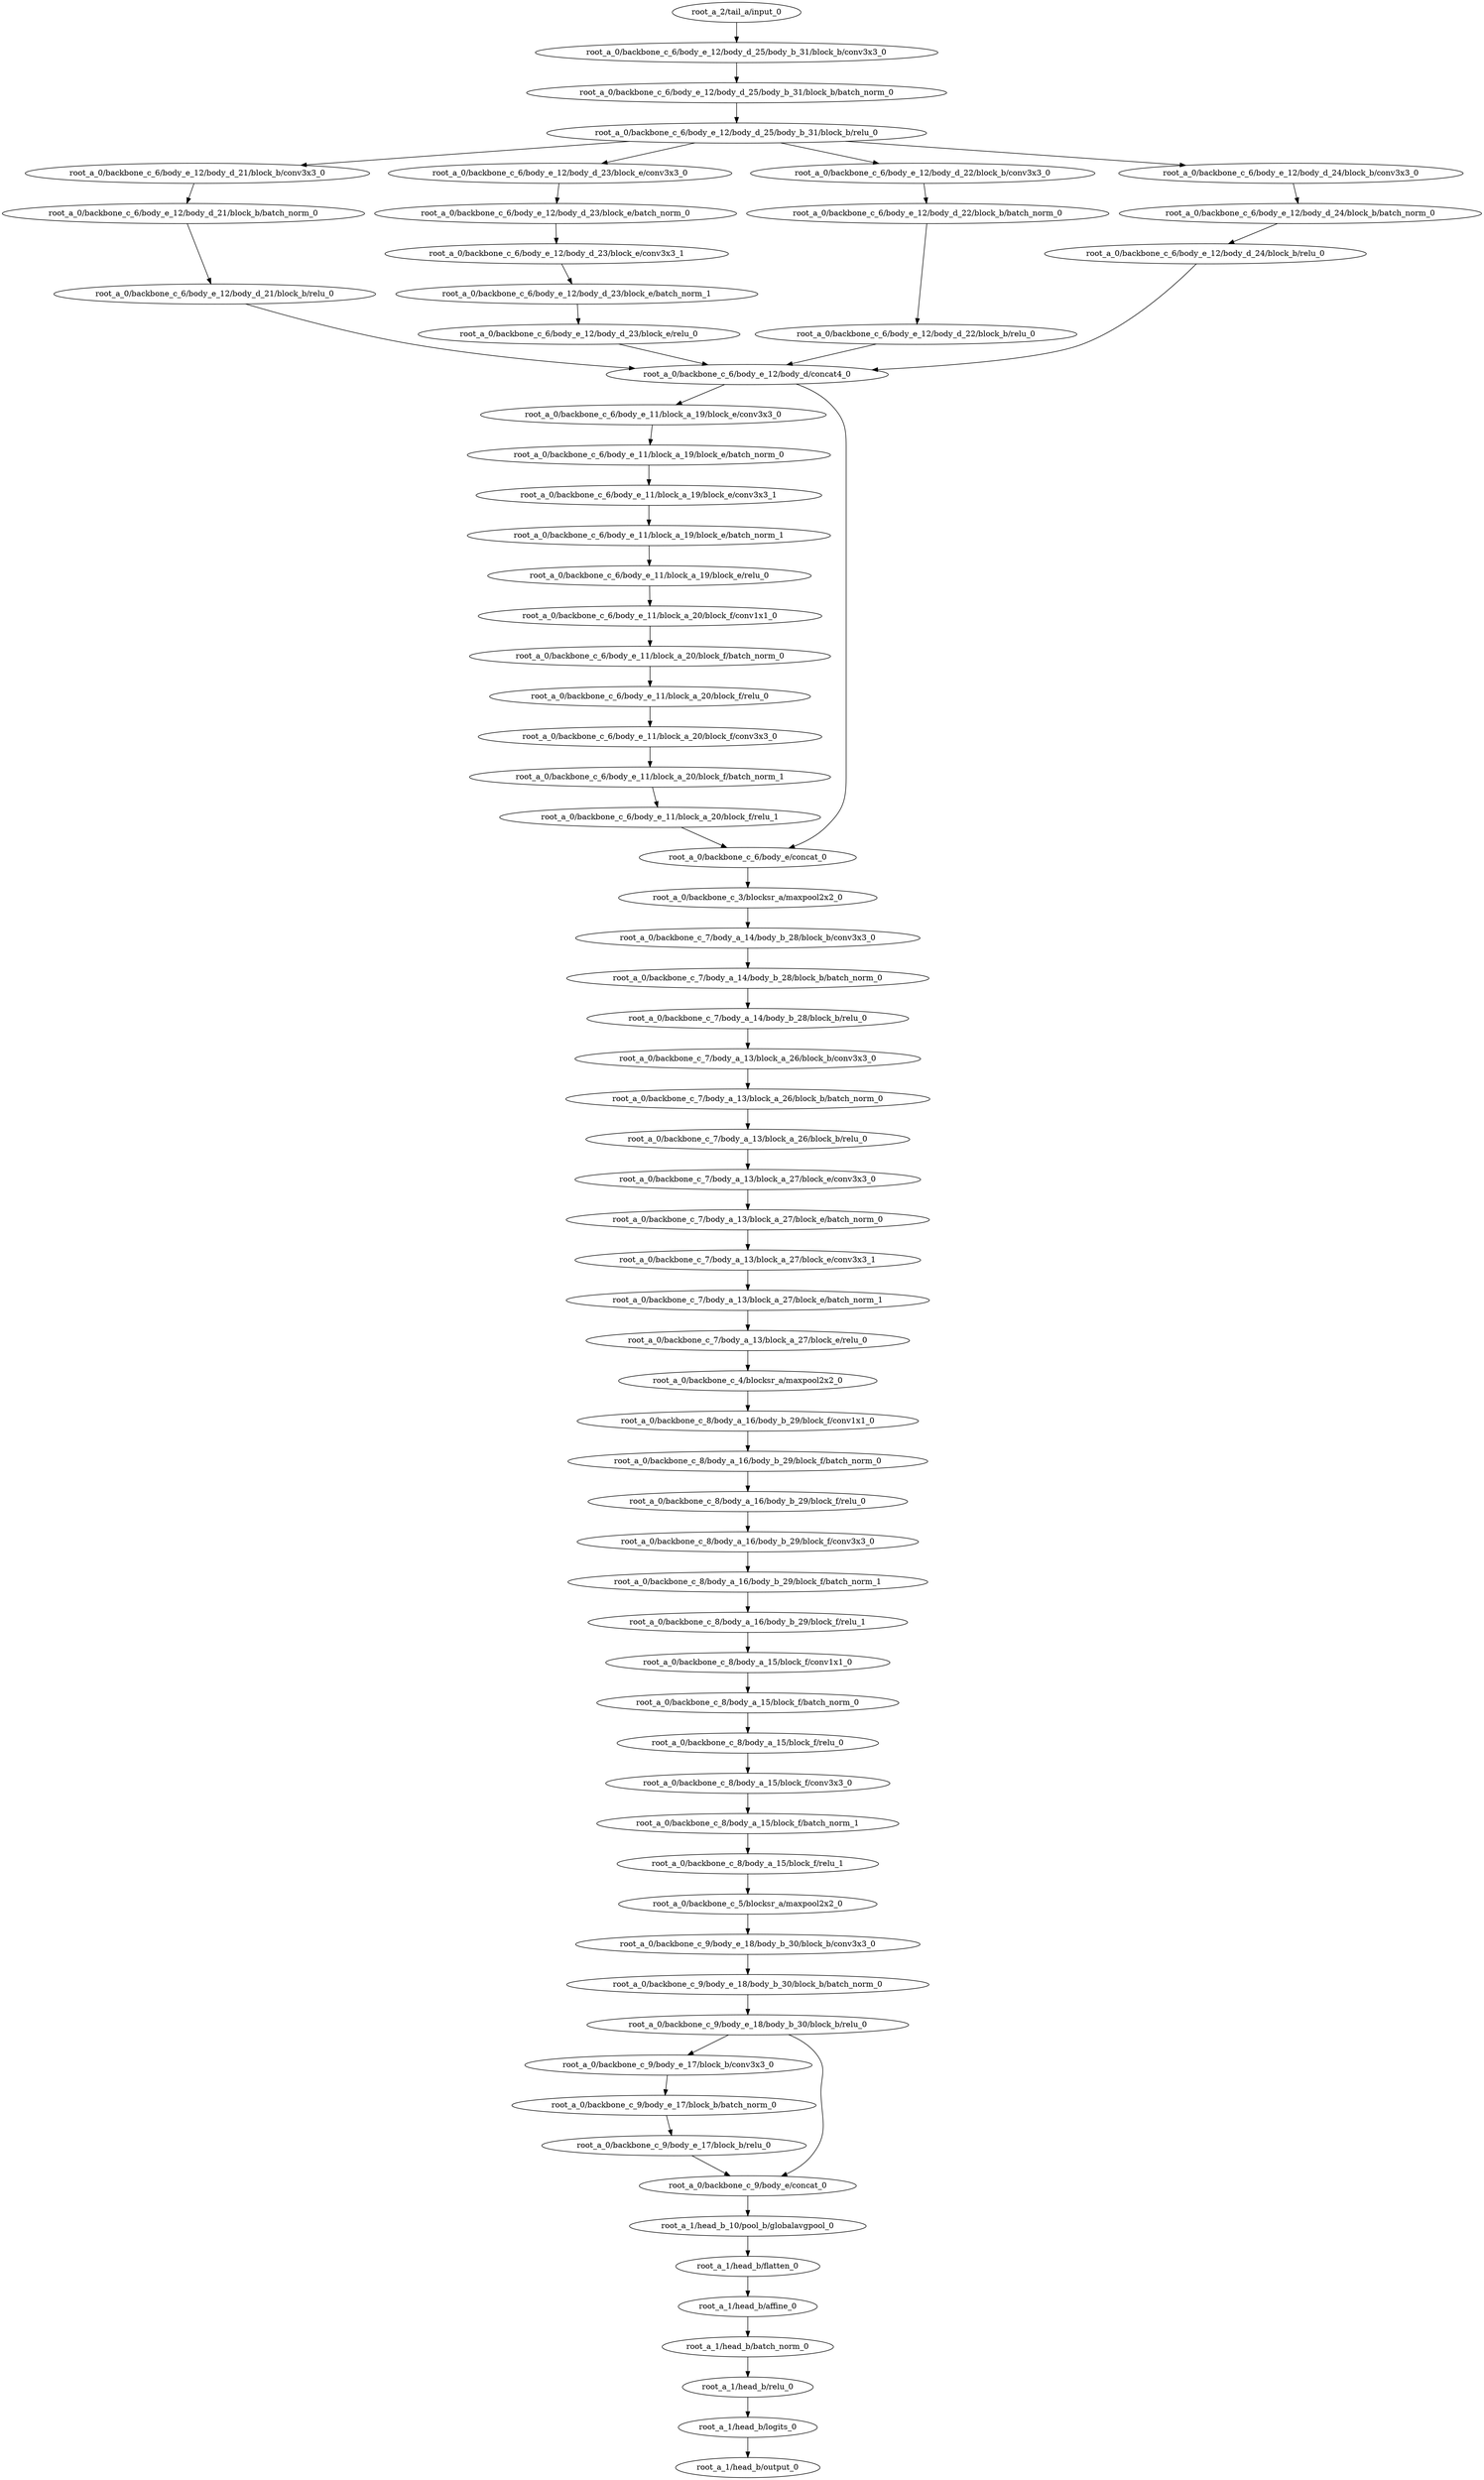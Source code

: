 digraph root_a {
	"root_a_2/tail_a/input_0"
	"root_a_0/backbone_c_6/body_e_12/body_d_25/body_b_31/block_b/conv3x3_0"
	"root_a_0/backbone_c_6/body_e_12/body_d_25/body_b_31/block_b/batch_norm_0"
	"root_a_0/backbone_c_6/body_e_12/body_d_25/body_b_31/block_b/relu_0"
	"root_a_0/backbone_c_6/body_e_12/body_d_21/block_b/conv3x3_0"
	"root_a_0/backbone_c_6/body_e_12/body_d_21/block_b/batch_norm_0"
	"root_a_0/backbone_c_6/body_e_12/body_d_21/block_b/relu_0"
	"root_a_0/backbone_c_6/body_e_12/body_d_23/block_e/conv3x3_0"
	"root_a_0/backbone_c_6/body_e_12/body_d_23/block_e/batch_norm_0"
	"root_a_0/backbone_c_6/body_e_12/body_d_23/block_e/conv3x3_1"
	"root_a_0/backbone_c_6/body_e_12/body_d_23/block_e/batch_norm_1"
	"root_a_0/backbone_c_6/body_e_12/body_d_23/block_e/relu_0"
	"root_a_0/backbone_c_6/body_e_12/body_d_22/block_b/conv3x3_0"
	"root_a_0/backbone_c_6/body_e_12/body_d_22/block_b/batch_norm_0"
	"root_a_0/backbone_c_6/body_e_12/body_d_22/block_b/relu_0"
	"root_a_0/backbone_c_6/body_e_12/body_d_24/block_b/conv3x3_0"
	"root_a_0/backbone_c_6/body_e_12/body_d_24/block_b/batch_norm_0"
	"root_a_0/backbone_c_6/body_e_12/body_d_24/block_b/relu_0"
	"root_a_0/backbone_c_6/body_e_12/body_d/concat4_0"
	"root_a_0/backbone_c_6/body_e_11/block_a_19/block_e/conv3x3_0"
	"root_a_0/backbone_c_6/body_e_11/block_a_19/block_e/batch_norm_0"
	"root_a_0/backbone_c_6/body_e_11/block_a_19/block_e/conv3x3_1"
	"root_a_0/backbone_c_6/body_e_11/block_a_19/block_e/batch_norm_1"
	"root_a_0/backbone_c_6/body_e_11/block_a_19/block_e/relu_0"
	"root_a_0/backbone_c_6/body_e_11/block_a_20/block_f/conv1x1_0"
	"root_a_0/backbone_c_6/body_e_11/block_a_20/block_f/batch_norm_0"
	"root_a_0/backbone_c_6/body_e_11/block_a_20/block_f/relu_0"
	"root_a_0/backbone_c_6/body_e_11/block_a_20/block_f/conv3x3_0"
	"root_a_0/backbone_c_6/body_e_11/block_a_20/block_f/batch_norm_1"
	"root_a_0/backbone_c_6/body_e_11/block_a_20/block_f/relu_1"
	"root_a_0/backbone_c_6/body_e/concat_0"
	"root_a_0/backbone_c_3/blocksr_a/maxpool2x2_0"
	"root_a_0/backbone_c_7/body_a_14/body_b_28/block_b/conv3x3_0"
	"root_a_0/backbone_c_7/body_a_14/body_b_28/block_b/batch_norm_0"
	"root_a_0/backbone_c_7/body_a_14/body_b_28/block_b/relu_0"
	"root_a_0/backbone_c_7/body_a_13/block_a_26/block_b/conv3x3_0"
	"root_a_0/backbone_c_7/body_a_13/block_a_26/block_b/batch_norm_0"
	"root_a_0/backbone_c_7/body_a_13/block_a_26/block_b/relu_0"
	"root_a_0/backbone_c_7/body_a_13/block_a_27/block_e/conv3x3_0"
	"root_a_0/backbone_c_7/body_a_13/block_a_27/block_e/batch_norm_0"
	"root_a_0/backbone_c_7/body_a_13/block_a_27/block_e/conv3x3_1"
	"root_a_0/backbone_c_7/body_a_13/block_a_27/block_e/batch_norm_1"
	"root_a_0/backbone_c_7/body_a_13/block_a_27/block_e/relu_0"
	"root_a_0/backbone_c_4/blocksr_a/maxpool2x2_0"
	"root_a_0/backbone_c_8/body_a_16/body_b_29/block_f/conv1x1_0"
	"root_a_0/backbone_c_8/body_a_16/body_b_29/block_f/batch_norm_0"
	"root_a_0/backbone_c_8/body_a_16/body_b_29/block_f/relu_0"
	"root_a_0/backbone_c_8/body_a_16/body_b_29/block_f/conv3x3_0"
	"root_a_0/backbone_c_8/body_a_16/body_b_29/block_f/batch_norm_1"
	"root_a_0/backbone_c_8/body_a_16/body_b_29/block_f/relu_1"
	"root_a_0/backbone_c_8/body_a_15/block_f/conv1x1_0"
	"root_a_0/backbone_c_8/body_a_15/block_f/batch_norm_0"
	"root_a_0/backbone_c_8/body_a_15/block_f/relu_0"
	"root_a_0/backbone_c_8/body_a_15/block_f/conv3x3_0"
	"root_a_0/backbone_c_8/body_a_15/block_f/batch_norm_1"
	"root_a_0/backbone_c_8/body_a_15/block_f/relu_1"
	"root_a_0/backbone_c_5/blocksr_a/maxpool2x2_0"
	"root_a_0/backbone_c_9/body_e_18/body_b_30/block_b/conv3x3_0"
	"root_a_0/backbone_c_9/body_e_18/body_b_30/block_b/batch_norm_0"
	"root_a_0/backbone_c_9/body_e_18/body_b_30/block_b/relu_0"
	"root_a_0/backbone_c_9/body_e_17/block_b/conv3x3_0"
	"root_a_0/backbone_c_9/body_e_17/block_b/batch_norm_0"
	"root_a_0/backbone_c_9/body_e_17/block_b/relu_0"
	"root_a_0/backbone_c_9/body_e/concat_0"
	"root_a_1/head_b_10/pool_b/globalavgpool_0"
	"root_a_1/head_b/flatten_0"
	"root_a_1/head_b/affine_0"
	"root_a_1/head_b/batch_norm_0"
	"root_a_1/head_b/relu_0"
	"root_a_1/head_b/logits_0"
	"root_a_1/head_b/output_0"

	"root_a_2/tail_a/input_0" -> "root_a_0/backbone_c_6/body_e_12/body_d_25/body_b_31/block_b/conv3x3_0"
	"root_a_0/backbone_c_6/body_e_12/body_d_25/body_b_31/block_b/conv3x3_0" -> "root_a_0/backbone_c_6/body_e_12/body_d_25/body_b_31/block_b/batch_norm_0"
	"root_a_0/backbone_c_6/body_e_12/body_d_25/body_b_31/block_b/batch_norm_0" -> "root_a_0/backbone_c_6/body_e_12/body_d_25/body_b_31/block_b/relu_0"
	"root_a_0/backbone_c_6/body_e_12/body_d_25/body_b_31/block_b/relu_0" -> "root_a_0/backbone_c_6/body_e_12/body_d_21/block_b/conv3x3_0"
	"root_a_0/backbone_c_6/body_e_12/body_d_21/block_b/conv3x3_0" -> "root_a_0/backbone_c_6/body_e_12/body_d_21/block_b/batch_norm_0"
	"root_a_0/backbone_c_6/body_e_12/body_d_21/block_b/batch_norm_0" -> "root_a_0/backbone_c_6/body_e_12/body_d_21/block_b/relu_0"
	"root_a_0/backbone_c_6/body_e_12/body_d_25/body_b_31/block_b/relu_0" -> "root_a_0/backbone_c_6/body_e_12/body_d_23/block_e/conv3x3_0"
	"root_a_0/backbone_c_6/body_e_12/body_d_23/block_e/conv3x3_0" -> "root_a_0/backbone_c_6/body_e_12/body_d_23/block_e/batch_norm_0"
	"root_a_0/backbone_c_6/body_e_12/body_d_23/block_e/batch_norm_0" -> "root_a_0/backbone_c_6/body_e_12/body_d_23/block_e/conv3x3_1"
	"root_a_0/backbone_c_6/body_e_12/body_d_23/block_e/conv3x3_1" -> "root_a_0/backbone_c_6/body_e_12/body_d_23/block_e/batch_norm_1"
	"root_a_0/backbone_c_6/body_e_12/body_d_23/block_e/batch_norm_1" -> "root_a_0/backbone_c_6/body_e_12/body_d_23/block_e/relu_0"
	"root_a_0/backbone_c_6/body_e_12/body_d_25/body_b_31/block_b/relu_0" -> "root_a_0/backbone_c_6/body_e_12/body_d_22/block_b/conv3x3_0"
	"root_a_0/backbone_c_6/body_e_12/body_d_22/block_b/conv3x3_0" -> "root_a_0/backbone_c_6/body_e_12/body_d_22/block_b/batch_norm_0"
	"root_a_0/backbone_c_6/body_e_12/body_d_22/block_b/batch_norm_0" -> "root_a_0/backbone_c_6/body_e_12/body_d_22/block_b/relu_0"
	"root_a_0/backbone_c_6/body_e_12/body_d_25/body_b_31/block_b/relu_0" -> "root_a_0/backbone_c_6/body_e_12/body_d_24/block_b/conv3x3_0"
	"root_a_0/backbone_c_6/body_e_12/body_d_24/block_b/conv3x3_0" -> "root_a_0/backbone_c_6/body_e_12/body_d_24/block_b/batch_norm_0"
	"root_a_0/backbone_c_6/body_e_12/body_d_24/block_b/batch_norm_0" -> "root_a_0/backbone_c_6/body_e_12/body_d_24/block_b/relu_0"
	"root_a_0/backbone_c_6/body_e_12/body_d_21/block_b/relu_0" -> "root_a_0/backbone_c_6/body_e_12/body_d/concat4_0"
	"root_a_0/backbone_c_6/body_e_12/body_d_23/block_e/relu_0" -> "root_a_0/backbone_c_6/body_e_12/body_d/concat4_0"
	"root_a_0/backbone_c_6/body_e_12/body_d_22/block_b/relu_0" -> "root_a_0/backbone_c_6/body_e_12/body_d/concat4_0"
	"root_a_0/backbone_c_6/body_e_12/body_d_24/block_b/relu_0" -> "root_a_0/backbone_c_6/body_e_12/body_d/concat4_0"
	"root_a_0/backbone_c_6/body_e_12/body_d/concat4_0" -> "root_a_0/backbone_c_6/body_e_11/block_a_19/block_e/conv3x3_0"
	"root_a_0/backbone_c_6/body_e_11/block_a_19/block_e/conv3x3_0" -> "root_a_0/backbone_c_6/body_e_11/block_a_19/block_e/batch_norm_0"
	"root_a_0/backbone_c_6/body_e_11/block_a_19/block_e/batch_norm_0" -> "root_a_0/backbone_c_6/body_e_11/block_a_19/block_e/conv3x3_1"
	"root_a_0/backbone_c_6/body_e_11/block_a_19/block_e/conv3x3_1" -> "root_a_0/backbone_c_6/body_e_11/block_a_19/block_e/batch_norm_1"
	"root_a_0/backbone_c_6/body_e_11/block_a_19/block_e/batch_norm_1" -> "root_a_0/backbone_c_6/body_e_11/block_a_19/block_e/relu_0"
	"root_a_0/backbone_c_6/body_e_11/block_a_19/block_e/relu_0" -> "root_a_0/backbone_c_6/body_e_11/block_a_20/block_f/conv1x1_0"
	"root_a_0/backbone_c_6/body_e_11/block_a_20/block_f/conv1x1_0" -> "root_a_0/backbone_c_6/body_e_11/block_a_20/block_f/batch_norm_0"
	"root_a_0/backbone_c_6/body_e_11/block_a_20/block_f/batch_norm_0" -> "root_a_0/backbone_c_6/body_e_11/block_a_20/block_f/relu_0"
	"root_a_0/backbone_c_6/body_e_11/block_a_20/block_f/relu_0" -> "root_a_0/backbone_c_6/body_e_11/block_a_20/block_f/conv3x3_0"
	"root_a_0/backbone_c_6/body_e_11/block_a_20/block_f/conv3x3_0" -> "root_a_0/backbone_c_6/body_e_11/block_a_20/block_f/batch_norm_1"
	"root_a_0/backbone_c_6/body_e_11/block_a_20/block_f/batch_norm_1" -> "root_a_0/backbone_c_6/body_e_11/block_a_20/block_f/relu_1"
	"root_a_0/backbone_c_6/body_e_12/body_d/concat4_0" -> "root_a_0/backbone_c_6/body_e/concat_0"
	"root_a_0/backbone_c_6/body_e_11/block_a_20/block_f/relu_1" -> "root_a_0/backbone_c_6/body_e/concat_0"
	"root_a_0/backbone_c_6/body_e/concat_0" -> "root_a_0/backbone_c_3/blocksr_a/maxpool2x2_0"
	"root_a_0/backbone_c_3/blocksr_a/maxpool2x2_0" -> "root_a_0/backbone_c_7/body_a_14/body_b_28/block_b/conv3x3_0"
	"root_a_0/backbone_c_7/body_a_14/body_b_28/block_b/conv3x3_0" -> "root_a_0/backbone_c_7/body_a_14/body_b_28/block_b/batch_norm_0"
	"root_a_0/backbone_c_7/body_a_14/body_b_28/block_b/batch_norm_0" -> "root_a_0/backbone_c_7/body_a_14/body_b_28/block_b/relu_0"
	"root_a_0/backbone_c_7/body_a_14/body_b_28/block_b/relu_0" -> "root_a_0/backbone_c_7/body_a_13/block_a_26/block_b/conv3x3_0"
	"root_a_0/backbone_c_7/body_a_13/block_a_26/block_b/conv3x3_0" -> "root_a_0/backbone_c_7/body_a_13/block_a_26/block_b/batch_norm_0"
	"root_a_0/backbone_c_7/body_a_13/block_a_26/block_b/batch_norm_0" -> "root_a_0/backbone_c_7/body_a_13/block_a_26/block_b/relu_0"
	"root_a_0/backbone_c_7/body_a_13/block_a_26/block_b/relu_0" -> "root_a_0/backbone_c_7/body_a_13/block_a_27/block_e/conv3x3_0"
	"root_a_0/backbone_c_7/body_a_13/block_a_27/block_e/conv3x3_0" -> "root_a_0/backbone_c_7/body_a_13/block_a_27/block_e/batch_norm_0"
	"root_a_0/backbone_c_7/body_a_13/block_a_27/block_e/batch_norm_0" -> "root_a_0/backbone_c_7/body_a_13/block_a_27/block_e/conv3x3_1"
	"root_a_0/backbone_c_7/body_a_13/block_a_27/block_e/conv3x3_1" -> "root_a_0/backbone_c_7/body_a_13/block_a_27/block_e/batch_norm_1"
	"root_a_0/backbone_c_7/body_a_13/block_a_27/block_e/batch_norm_1" -> "root_a_0/backbone_c_7/body_a_13/block_a_27/block_e/relu_0"
	"root_a_0/backbone_c_7/body_a_13/block_a_27/block_e/relu_0" -> "root_a_0/backbone_c_4/blocksr_a/maxpool2x2_0"
	"root_a_0/backbone_c_4/blocksr_a/maxpool2x2_0" -> "root_a_0/backbone_c_8/body_a_16/body_b_29/block_f/conv1x1_0"
	"root_a_0/backbone_c_8/body_a_16/body_b_29/block_f/conv1x1_0" -> "root_a_0/backbone_c_8/body_a_16/body_b_29/block_f/batch_norm_0"
	"root_a_0/backbone_c_8/body_a_16/body_b_29/block_f/batch_norm_0" -> "root_a_0/backbone_c_8/body_a_16/body_b_29/block_f/relu_0"
	"root_a_0/backbone_c_8/body_a_16/body_b_29/block_f/relu_0" -> "root_a_0/backbone_c_8/body_a_16/body_b_29/block_f/conv3x3_0"
	"root_a_0/backbone_c_8/body_a_16/body_b_29/block_f/conv3x3_0" -> "root_a_0/backbone_c_8/body_a_16/body_b_29/block_f/batch_norm_1"
	"root_a_0/backbone_c_8/body_a_16/body_b_29/block_f/batch_norm_1" -> "root_a_0/backbone_c_8/body_a_16/body_b_29/block_f/relu_1"
	"root_a_0/backbone_c_8/body_a_16/body_b_29/block_f/relu_1" -> "root_a_0/backbone_c_8/body_a_15/block_f/conv1x1_0"
	"root_a_0/backbone_c_8/body_a_15/block_f/conv1x1_0" -> "root_a_0/backbone_c_8/body_a_15/block_f/batch_norm_0"
	"root_a_0/backbone_c_8/body_a_15/block_f/batch_norm_0" -> "root_a_0/backbone_c_8/body_a_15/block_f/relu_0"
	"root_a_0/backbone_c_8/body_a_15/block_f/relu_0" -> "root_a_0/backbone_c_8/body_a_15/block_f/conv3x3_0"
	"root_a_0/backbone_c_8/body_a_15/block_f/conv3x3_0" -> "root_a_0/backbone_c_8/body_a_15/block_f/batch_norm_1"
	"root_a_0/backbone_c_8/body_a_15/block_f/batch_norm_1" -> "root_a_0/backbone_c_8/body_a_15/block_f/relu_1"
	"root_a_0/backbone_c_8/body_a_15/block_f/relu_1" -> "root_a_0/backbone_c_5/blocksr_a/maxpool2x2_0"
	"root_a_0/backbone_c_5/blocksr_a/maxpool2x2_0" -> "root_a_0/backbone_c_9/body_e_18/body_b_30/block_b/conv3x3_0"
	"root_a_0/backbone_c_9/body_e_18/body_b_30/block_b/conv3x3_0" -> "root_a_0/backbone_c_9/body_e_18/body_b_30/block_b/batch_norm_0"
	"root_a_0/backbone_c_9/body_e_18/body_b_30/block_b/batch_norm_0" -> "root_a_0/backbone_c_9/body_e_18/body_b_30/block_b/relu_0"
	"root_a_0/backbone_c_9/body_e_18/body_b_30/block_b/relu_0" -> "root_a_0/backbone_c_9/body_e_17/block_b/conv3x3_0"
	"root_a_0/backbone_c_9/body_e_17/block_b/conv3x3_0" -> "root_a_0/backbone_c_9/body_e_17/block_b/batch_norm_0"
	"root_a_0/backbone_c_9/body_e_17/block_b/batch_norm_0" -> "root_a_0/backbone_c_9/body_e_17/block_b/relu_0"
	"root_a_0/backbone_c_9/body_e_17/block_b/relu_0" -> "root_a_0/backbone_c_9/body_e/concat_0"
	"root_a_0/backbone_c_9/body_e_18/body_b_30/block_b/relu_0" -> "root_a_0/backbone_c_9/body_e/concat_0"
	"root_a_0/backbone_c_9/body_e/concat_0" -> "root_a_1/head_b_10/pool_b/globalavgpool_0"
	"root_a_1/head_b_10/pool_b/globalavgpool_0" -> "root_a_1/head_b/flatten_0"
	"root_a_1/head_b/flatten_0" -> "root_a_1/head_b/affine_0"
	"root_a_1/head_b/affine_0" -> "root_a_1/head_b/batch_norm_0"
	"root_a_1/head_b/batch_norm_0" -> "root_a_1/head_b/relu_0"
	"root_a_1/head_b/relu_0" -> "root_a_1/head_b/logits_0"
	"root_a_1/head_b/logits_0" -> "root_a_1/head_b/output_0"

}